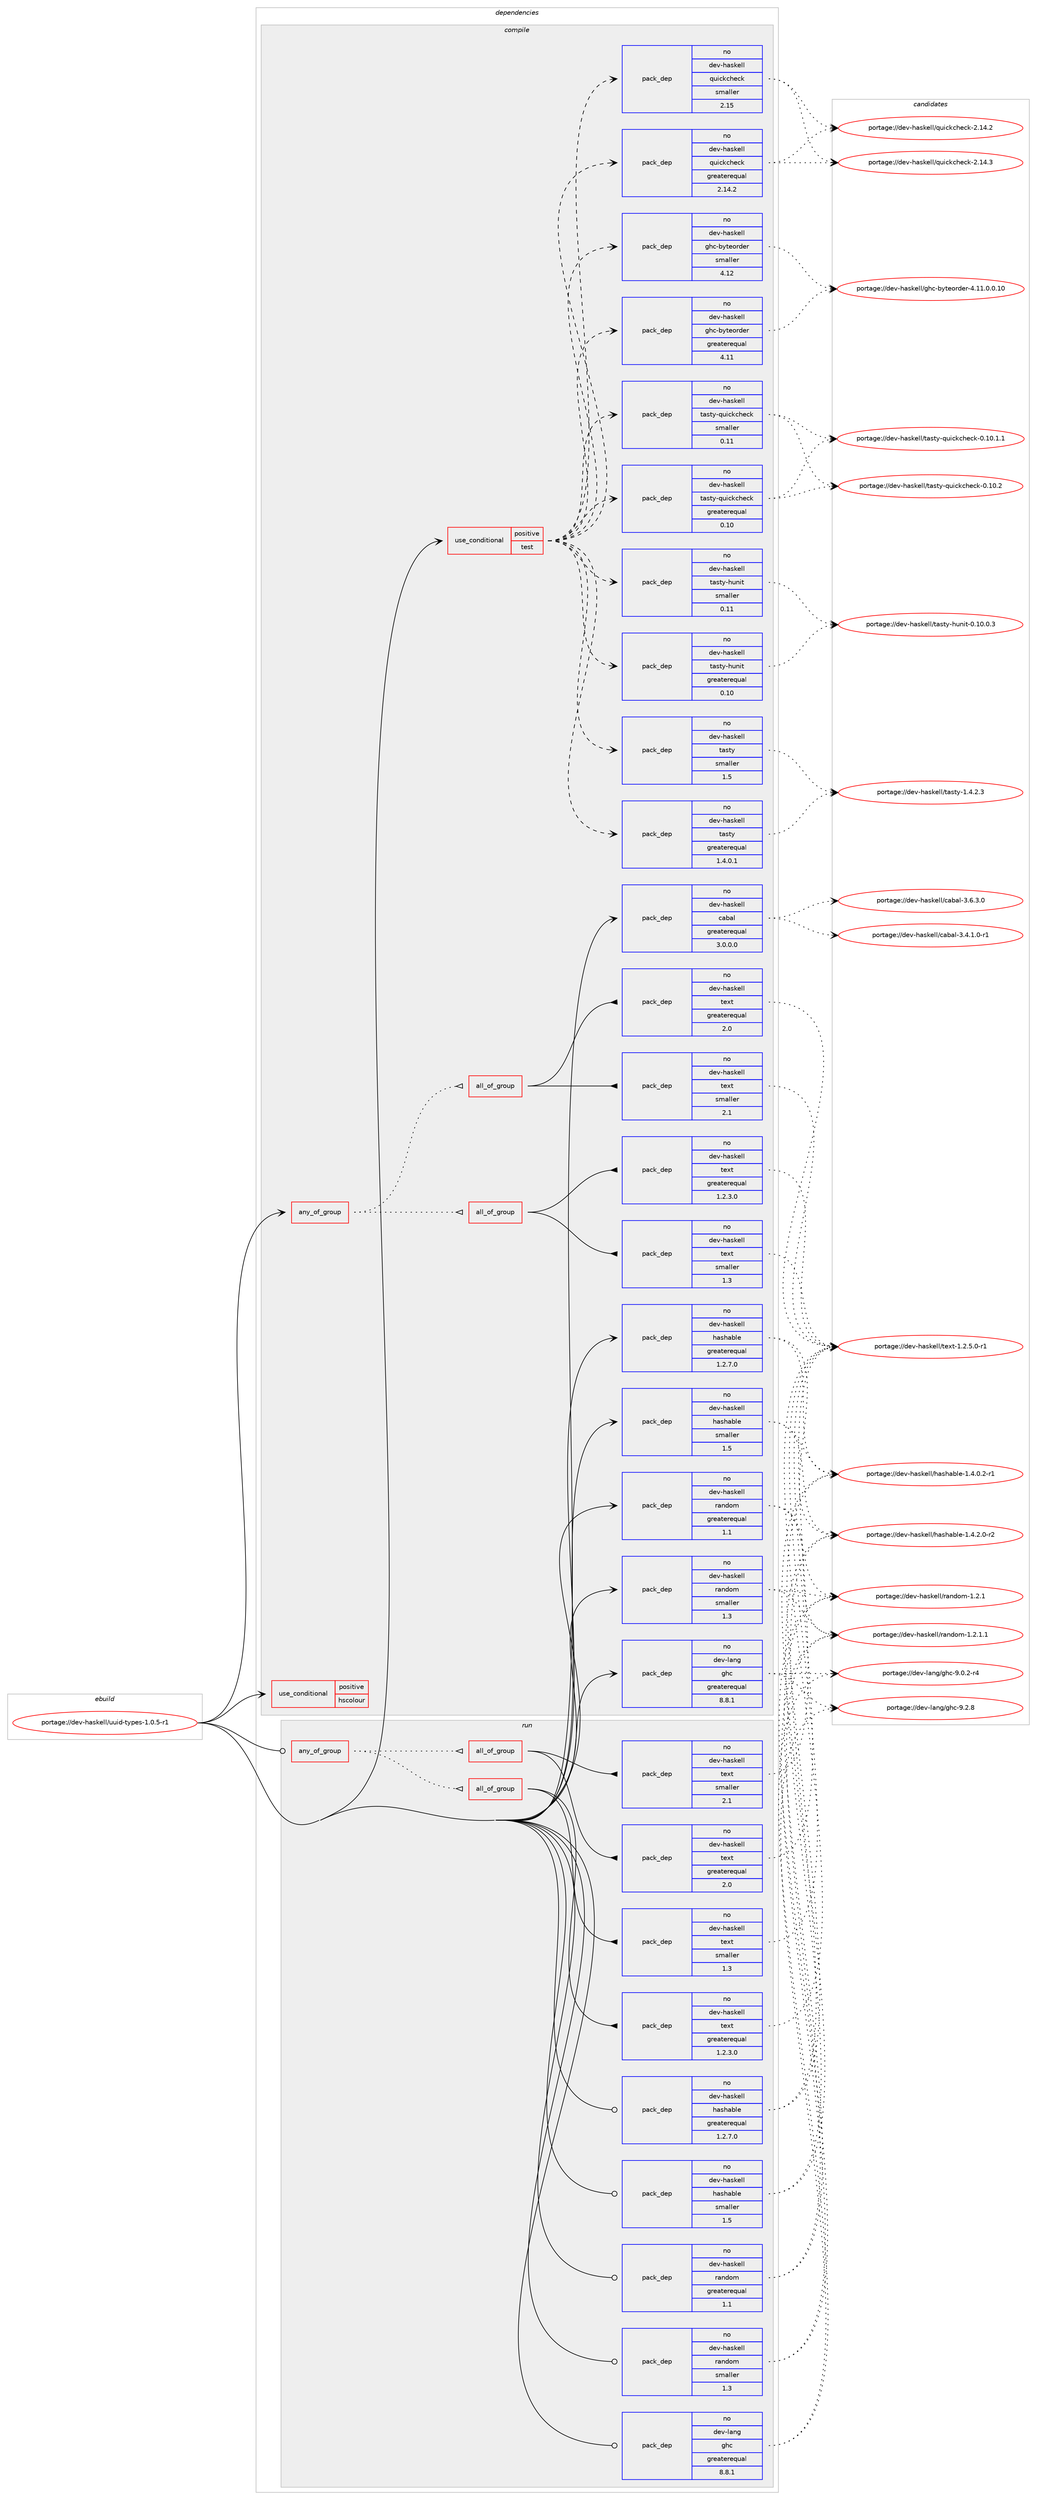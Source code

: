 digraph prolog {

# *************
# Graph options
# *************

newrank=true;
concentrate=true;
compound=true;
graph [rankdir=LR,fontname=Helvetica,fontsize=10,ranksep=1.5];#, ranksep=2.5, nodesep=0.2];
edge  [arrowhead=vee];
node  [fontname=Helvetica,fontsize=10];

# **********
# The ebuild
# **********

subgraph cluster_leftcol {
color=gray;
rank=same;
label=<<i>ebuild</i>>;
id [label="portage://dev-haskell/uuid-types-1.0.5-r1", color=red, width=4, href="../dev-haskell/uuid-types-1.0.5-r1.svg"];
}

# ****************
# The dependencies
# ****************

subgraph cluster_midcol {
color=gray;
label=<<i>dependencies</i>>;
subgraph cluster_compile {
fillcolor="#eeeeee";
style=filled;
label=<<i>compile</i>>;
subgraph any906 {
dependency45303 [label=<<TABLE BORDER="0" CELLBORDER="1" CELLSPACING="0" CELLPADDING="4"><TR><TD CELLPADDING="10">any_of_group</TD></TR></TABLE>>, shape=none, color=red];subgraph all111 {
dependency45304 [label=<<TABLE BORDER="0" CELLBORDER="1" CELLSPACING="0" CELLPADDING="4"><TR><TD CELLPADDING="10">all_of_group</TD></TR></TABLE>>, shape=none, color=red];subgraph pack23633 {
dependency45305 [label=<<TABLE BORDER="0" CELLBORDER="1" CELLSPACING="0" CELLPADDING="4" WIDTH="220"><TR><TD ROWSPAN="6" CELLPADDING="30">pack_dep</TD></TR><TR><TD WIDTH="110">no</TD></TR><TR><TD>dev-haskell</TD></TR><TR><TD>text</TD></TR><TR><TD>greaterequal</TD></TR><TR><TD>1.2.3.0</TD></TR></TABLE>>, shape=none, color=blue];
}
dependency45304:e -> dependency45305:w [weight=20,style="solid",arrowhead="inv"];
subgraph pack23634 {
dependency45306 [label=<<TABLE BORDER="0" CELLBORDER="1" CELLSPACING="0" CELLPADDING="4" WIDTH="220"><TR><TD ROWSPAN="6" CELLPADDING="30">pack_dep</TD></TR><TR><TD WIDTH="110">no</TD></TR><TR><TD>dev-haskell</TD></TR><TR><TD>text</TD></TR><TR><TD>smaller</TD></TR><TR><TD>1.3</TD></TR></TABLE>>, shape=none, color=blue];
}
dependency45304:e -> dependency45306:w [weight=20,style="solid",arrowhead="inv"];
}
dependency45303:e -> dependency45304:w [weight=20,style="dotted",arrowhead="oinv"];
subgraph all112 {
dependency45307 [label=<<TABLE BORDER="0" CELLBORDER="1" CELLSPACING="0" CELLPADDING="4"><TR><TD CELLPADDING="10">all_of_group</TD></TR></TABLE>>, shape=none, color=red];subgraph pack23635 {
dependency45308 [label=<<TABLE BORDER="0" CELLBORDER="1" CELLSPACING="0" CELLPADDING="4" WIDTH="220"><TR><TD ROWSPAN="6" CELLPADDING="30">pack_dep</TD></TR><TR><TD WIDTH="110">no</TD></TR><TR><TD>dev-haskell</TD></TR><TR><TD>text</TD></TR><TR><TD>greaterequal</TD></TR><TR><TD>2.0</TD></TR></TABLE>>, shape=none, color=blue];
}
dependency45307:e -> dependency45308:w [weight=20,style="solid",arrowhead="inv"];
subgraph pack23636 {
dependency45309 [label=<<TABLE BORDER="0" CELLBORDER="1" CELLSPACING="0" CELLPADDING="4" WIDTH="220"><TR><TD ROWSPAN="6" CELLPADDING="30">pack_dep</TD></TR><TR><TD WIDTH="110">no</TD></TR><TR><TD>dev-haskell</TD></TR><TR><TD>text</TD></TR><TR><TD>smaller</TD></TR><TR><TD>2.1</TD></TR></TABLE>>, shape=none, color=blue];
}
dependency45307:e -> dependency45309:w [weight=20,style="solid",arrowhead="inv"];
}
dependency45303:e -> dependency45307:w [weight=20,style="dotted",arrowhead="oinv"];
}
id:e -> dependency45303:w [weight=20,style="solid",arrowhead="vee"];
subgraph cond20656 {
dependency45310 [label=<<TABLE BORDER="0" CELLBORDER="1" CELLSPACING="0" CELLPADDING="4"><TR><TD ROWSPAN="3" CELLPADDING="10">use_conditional</TD></TR><TR><TD>positive</TD></TR><TR><TD>hscolour</TD></TR></TABLE>>, shape=none, color=red];
# *** BEGIN UNKNOWN DEPENDENCY TYPE (TODO) ***
# dependency45310 -> package_dependency(portage://dev-haskell/uuid-types-1.0.5-r1,install,no,dev-haskell,hscolour,none,[,,],[],[])
# *** END UNKNOWN DEPENDENCY TYPE (TODO) ***

}
id:e -> dependency45310:w [weight=20,style="solid",arrowhead="vee"];
subgraph cond20657 {
dependency45311 [label=<<TABLE BORDER="0" CELLBORDER="1" CELLSPACING="0" CELLPADDING="4"><TR><TD ROWSPAN="3" CELLPADDING="10">use_conditional</TD></TR><TR><TD>positive</TD></TR><TR><TD>test</TD></TR></TABLE>>, shape=none, color=red];
subgraph pack23637 {
dependency45312 [label=<<TABLE BORDER="0" CELLBORDER="1" CELLSPACING="0" CELLPADDING="4" WIDTH="220"><TR><TD ROWSPAN="6" CELLPADDING="30">pack_dep</TD></TR><TR><TD WIDTH="110">no</TD></TR><TR><TD>dev-haskell</TD></TR><TR><TD>ghc-byteorder</TD></TR><TR><TD>greaterequal</TD></TR><TR><TD>4.11</TD></TR></TABLE>>, shape=none, color=blue];
}
dependency45311:e -> dependency45312:w [weight=20,style="dashed",arrowhead="vee"];
subgraph pack23638 {
dependency45313 [label=<<TABLE BORDER="0" CELLBORDER="1" CELLSPACING="0" CELLPADDING="4" WIDTH="220"><TR><TD ROWSPAN="6" CELLPADDING="30">pack_dep</TD></TR><TR><TD WIDTH="110">no</TD></TR><TR><TD>dev-haskell</TD></TR><TR><TD>ghc-byteorder</TD></TR><TR><TD>smaller</TD></TR><TR><TD>4.12</TD></TR></TABLE>>, shape=none, color=blue];
}
dependency45311:e -> dependency45313:w [weight=20,style="dashed",arrowhead="vee"];
subgraph pack23639 {
dependency45314 [label=<<TABLE BORDER="0" CELLBORDER="1" CELLSPACING="0" CELLPADDING="4" WIDTH="220"><TR><TD ROWSPAN="6" CELLPADDING="30">pack_dep</TD></TR><TR><TD WIDTH="110">no</TD></TR><TR><TD>dev-haskell</TD></TR><TR><TD>quickcheck</TD></TR><TR><TD>greaterequal</TD></TR><TR><TD>2.14.2</TD></TR></TABLE>>, shape=none, color=blue];
}
dependency45311:e -> dependency45314:w [weight=20,style="dashed",arrowhead="vee"];
subgraph pack23640 {
dependency45315 [label=<<TABLE BORDER="0" CELLBORDER="1" CELLSPACING="0" CELLPADDING="4" WIDTH="220"><TR><TD ROWSPAN="6" CELLPADDING="30">pack_dep</TD></TR><TR><TD WIDTH="110">no</TD></TR><TR><TD>dev-haskell</TD></TR><TR><TD>quickcheck</TD></TR><TR><TD>smaller</TD></TR><TR><TD>2.15</TD></TR></TABLE>>, shape=none, color=blue];
}
dependency45311:e -> dependency45315:w [weight=20,style="dashed",arrowhead="vee"];
subgraph pack23641 {
dependency45316 [label=<<TABLE BORDER="0" CELLBORDER="1" CELLSPACING="0" CELLPADDING="4" WIDTH="220"><TR><TD ROWSPAN="6" CELLPADDING="30">pack_dep</TD></TR><TR><TD WIDTH="110">no</TD></TR><TR><TD>dev-haskell</TD></TR><TR><TD>tasty</TD></TR><TR><TD>greaterequal</TD></TR><TR><TD>1.4.0.1</TD></TR></TABLE>>, shape=none, color=blue];
}
dependency45311:e -> dependency45316:w [weight=20,style="dashed",arrowhead="vee"];
subgraph pack23642 {
dependency45317 [label=<<TABLE BORDER="0" CELLBORDER="1" CELLSPACING="0" CELLPADDING="4" WIDTH="220"><TR><TD ROWSPAN="6" CELLPADDING="30">pack_dep</TD></TR><TR><TD WIDTH="110">no</TD></TR><TR><TD>dev-haskell</TD></TR><TR><TD>tasty</TD></TR><TR><TD>smaller</TD></TR><TR><TD>1.5</TD></TR></TABLE>>, shape=none, color=blue];
}
dependency45311:e -> dependency45317:w [weight=20,style="dashed",arrowhead="vee"];
subgraph pack23643 {
dependency45318 [label=<<TABLE BORDER="0" CELLBORDER="1" CELLSPACING="0" CELLPADDING="4" WIDTH="220"><TR><TD ROWSPAN="6" CELLPADDING="30">pack_dep</TD></TR><TR><TD WIDTH="110">no</TD></TR><TR><TD>dev-haskell</TD></TR><TR><TD>tasty-hunit</TD></TR><TR><TD>greaterequal</TD></TR><TR><TD>0.10</TD></TR></TABLE>>, shape=none, color=blue];
}
dependency45311:e -> dependency45318:w [weight=20,style="dashed",arrowhead="vee"];
subgraph pack23644 {
dependency45319 [label=<<TABLE BORDER="0" CELLBORDER="1" CELLSPACING="0" CELLPADDING="4" WIDTH="220"><TR><TD ROWSPAN="6" CELLPADDING="30">pack_dep</TD></TR><TR><TD WIDTH="110">no</TD></TR><TR><TD>dev-haskell</TD></TR><TR><TD>tasty-hunit</TD></TR><TR><TD>smaller</TD></TR><TR><TD>0.11</TD></TR></TABLE>>, shape=none, color=blue];
}
dependency45311:e -> dependency45319:w [weight=20,style="dashed",arrowhead="vee"];
subgraph pack23645 {
dependency45320 [label=<<TABLE BORDER="0" CELLBORDER="1" CELLSPACING="0" CELLPADDING="4" WIDTH="220"><TR><TD ROWSPAN="6" CELLPADDING="30">pack_dep</TD></TR><TR><TD WIDTH="110">no</TD></TR><TR><TD>dev-haskell</TD></TR><TR><TD>tasty-quickcheck</TD></TR><TR><TD>greaterequal</TD></TR><TR><TD>0.10</TD></TR></TABLE>>, shape=none, color=blue];
}
dependency45311:e -> dependency45320:w [weight=20,style="dashed",arrowhead="vee"];
subgraph pack23646 {
dependency45321 [label=<<TABLE BORDER="0" CELLBORDER="1" CELLSPACING="0" CELLPADDING="4" WIDTH="220"><TR><TD ROWSPAN="6" CELLPADDING="30">pack_dep</TD></TR><TR><TD WIDTH="110">no</TD></TR><TR><TD>dev-haskell</TD></TR><TR><TD>tasty-quickcheck</TD></TR><TR><TD>smaller</TD></TR><TR><TD>0.11</TD></TR></TABLE>>, shape=none, color=blue];
}
dependency45311:e -> dependency45321:w [weight=20,style="dashed",arrowhead="vee"];
}
id:e -> dependency45311:w [weight=20,style="solid",arrowhead="vee"];
subgraph pack23647 {
dependency45322 [label=<<TABLE BORDER="0" CELLBORDER="1" CELLSPACING="0" CELLPADDING="4" WIDTH="220"><TR><TD ROWSPAN="6" CELLPADDING="30">pack_dep</TD></TR><TR><TD WIDTH="110">no</TD></TR><TR><TD>dev-haskell</TD></TR><TR><TD>cabal</TD></TR><TR><TD>greaterequal</TD></TR><TR><TD>3.0.0.0</TD></TR></TABLE>>, shape=none, color=blue];
}
id:e -> dependency45322:w [weight=20,style="solid",arrowhead="vee"];
subgraph pack23648 {
dependency45323 [label=<<TABLE BORDER="0" CELLBORDER="1" CELLSPACING="0" CELLPADDING="4" WIDTH="220"><TR><TD ROWSPAN="6" CELLPADDING="30">pack_dep</TD></TR><TR><TD WIDTH="110">no</TD></TR><TR><TD>dev-haskell</TD></TR><TR><TD>hashable</TD></TR><TR><TD>greaterequal</TD></TR><TR><TD>1.2.7.0</TD></TR></TABLE>>, shape=none, color=blue];
}
id:e -> dependency45323:w [weight=20,style="solid",arrowhead="vee"];
subgraph pack23649 {
dependency45324 [label=<<TABLE BORDER="0" CELLBORDER="1" CELLSPACING="0" CELLPADDING="4" WIDTH="220"><TR><TD ROWSPAN="6" CELLPADDING="30">pack_dep</TD></TR><TR><TD WIDTH="110">no</TD></TR><TR><TD>dev-haskell</TD></TR><TR><TD>hashable</TD></TR><TR><TD>smaller</TD></TR><TR><TD>1.5</TD></TR></TABLE>>, shape=none, color=blue];
}
id:e -> dependency45324:w [weight=20,style="solid",arrowhead="vee"];
subgraph pack23650 {
dependency45325 [label=<<TABLE BORDER="0" CELLBORDER="1" CELLSPACING="0" CELLPADDING="4" WIDTH="220"><TR><TD ROWSPAN="6" CELLPADDING="30">pack_dep</TD></TR><TR><TD WIDTH="110">no</TD></TR><TR><TD>dev-haskell</TD></TR><TR><TD>random</TD></TR><TR><TD>greaterequal</TD></TR><TR><TD>1.1</TD></TR></TABLE>>, shape=none, color=blue];
}
id:e -> dependency45325:w [weight=20,style="solid",arrowhead="vee"];
subgraph pack23651 {
dependency45326 [label=<<TABLE BORDER="0" CELLBORDER="1" CELLSPACING="0" CELLPADDING="4" WIDTH="220"><TR><TD ROWSPAN="6" CELLPADDING="30">pack_dep</TD></TR><TR><TD WIDTH="110">no</TD></TR><TR><TD>dev-haskell</TD></TR><TR><TD>random</TD></TR><TR><TD>smaller</TD></TR><TR><TD>1.3</TD></TR></TABLE>>, shape=none, color=blue];
}
id:e -> dependency45326:w [weight=20,style="solid",arrowhead="vee"];
# *** BEGIN UNKNOWN DEPENDENCY TYPE (TODO) ***
# id -> package_dependency(portage://dev-haskell/uuid-types-1.0.5-r1,install,no,dev-haskell,text,none,[,,],any_same_slot,[use(optenable(profile),none)])
# *** END UNKNOWN DEPENDENCY TYPE (TODO) ***

subgraph pack23652 {
dependency45327 [label=<<TABLE BORDER="0" CELLBORDER="1" CELLSPACING="0" CELLPADDING="4" WIDTH="220"><TR><TD ROWSPAN="6" CELLPADDING="30">pack_dep</TD></TR><TR><TD WIDTH="110">no</TD></TR><TR><TD>dev-lang</TD></TR><TR><TD>ghc</TD></TR><TR><TD>greaterequal</TD></TR><TR><TD>8.8.1</TD></TR></TABLE>>, shape=none, color=blue];
}
id:e -> dependency45327:w [weight=20,style="solid",arrowhead="vee"];
}
subgraph cluster_compileandrun {
fillcolor="#eeeeee";
style=filled;
label=<<i>compile and run</i>>;
}
subgraph cluster_run {
fillcolor="#eeeeee";
style=filled;
label=<<i>run</i>>;
subgraph any907 {
dependency45328 [label=<<TABLE BORDER="0" CELLBORDER="1" CELLSPACING="0" CELLPADDING="4"><TR><TD CELLPADDING="10">any_of_group</TD></TR></TABLE>>, shape=none, color=red];subgraph all113 {
dependency45329 [label=<<TABLE BORDER="0" CELLBORDER="1" CELLSPACING="0" CELLPADDING="4"><TR><TD CELLPADDING="10">all_of_group</TD></TR></TABLE>>, shape=none, color=red];subgraph pack23653 {
dependency45330 [label=<<TABLE BORDER="0" CELLBORDER="1" CELLSPACING="0" CELLPADDING="4" WIDTH="220"><TR><TD ROWSPAN="6" CELLPADDING="30">pack_dep</TD></TR><TR><TD WIDTH="110">no</TD></TR><TR><TD>dev-haskell</TD></TR><TR><TD>text</TD></TR><TR><TD>greaterequal</TD></TR><TR><TD>1.2.3.0</TD></TR></TABLE>>, shape=none, color=blue];
}
dependency45329:e -> dependency45330:w [weight=20,style="solid",arrowhead="inv"];
subgraph pack23654 {
dependency45331 [label=<<TABLE BORDER="0" CELLBORDER="1" CELLSPACING="0" CELLPADDING="4" WIDTH="220"><TR><TD ROWSPAN="6" CELLPADDING="30">pack_dep</TD></TR><TR><TD WIDTH="110">no</TD></TR><TR><TD>dev-haskell</TD></TR><TR><TD>text</TD></TR><TR><TD>smaller</TD></TR><TR><TD>1.3</TD></TR></TABLE>>, shape=none, color=blue];
}
dependency45329:e -> dependency45331:w [weight=20,style="solid",arrowhead="inv"];
}
dependency45328:e -> dependency45329:w [weight=20,style="dotted",arrowhead="oinv"];
subgraph all114 {
dependency45332 [label=<<TABLE BORDER="0" CELLBORDER="1" CELLSPACING="0" CELLPADDING="4"><TR><TD CELLPADDING="10">all_of_group</TD></TR></TABLE>>, shape=none, color=red];subgraph pack23655 {
dependency45333 [label=<<TABLE BORDER="0" CELLBORDER="1" CELLSPACING="0" CELLPADDING="4" WIDTH="220"><TR><TD ROWSPAN="6" CELLPADDING="30">pack_dep</TD></TR><TR><TD WIDTH="110">no</TD></TR><TR><TD>dev-haskell</TD></TR><TR><TD>text</TD></TR><TR><TD>greaterequal</TD></TR><TR><TD>2.0</TD></TR></TABLE>>, shape=none, color=blue];
}
dependency45332:e -> dependency45333:w [weight=20,style="solid",arrowhead="inv"];
subgraph pack23656 {
dependency45334 [label=<<TABLE BORDER="0" CELLBORDER="1" CELLSPACING="0" CELLPADDING="4" WIDTH="220"><TR><TD ROWSPAN="6" CELLPADDING="30">pack_dep</TD></TR><TR><TD WIDTH="110">no</TD></TR><TR><TD>dev-haskell</TD></TR><TR><TD>text</TD></TR><TR><TD>smaller</TD></TR><TR><TD>2.1</TD></TR></TABLE>>, shape=none, color=blue];
}
dependency45332:e -> dependency45334:w [weight=20,style="solid",arrowhead="inv"];
}
dependency45328:e -> dependency45332:w [weight=20,style="dotted",arrowhead="oinv"];
}
id:e -> dependency45328:w [weight=20,style="solid",arrowhead="odot"];
subgraph pack23657 {
dependency45335 [label=<<TABLE BORDER="0" CELLBORDER="1" CELLSPACING="0" CELLPADDING="4" WIDTH="220"><TR><TD ROWSPAN="6" CELLPADDING="30">pack_dep</TD></TR><TR><TD WIDTH="110">no</TD></TR><TR><TD>dev-haskell</TD></TR><TR><TD>hashable</TD></TR><TR><TD>greaterequal</TD></TR><TR><TD>1.2.7.0</TD></TR></TABLE>>, shape=none, color=blue];
}
id:e -> dependency45335:w [weight=20,style="solid",arrowhead="odot"];
subgraph pack23658 {
dependency45336 [label=<<TABLE BORDER="0" CELLBORDER="1" CELLSPACING="0" CELLPADDING="4" WIDTH="220"><TR><TD ROWSPAN="6" CELLPADDING="30">pack_dep</TD></TR><TR><TD WIDTH="110">no</TD></TR><TR><TD>dev-haskell</TD></TR><TR><TD>hashable</TD></TR><TR><TD>smaller</TD></TR><TR><TD>1.5</TD></TR></TABLE>>, shape=none, color=blue];
}
id:e -> dependency45336:w [weight=20,style="solid",arrowhead="odot"];
subgraph pack23659 {
dependency45337 [label=<<TABLE BORDER="0" CELLBORDER="1" CELLSPACING="0" CELLPADDING="4" WIDTH="220"><TR><TD ROWSPAN="6" CELLPADDING="30">pack_dep</TD></TR><TR><TD WIDTH="110">no</TD></TR><TR><TD>dev-haskell</TD></TR><TR><TD>random</TD></TR><TR><TD>greaterequal</TD></TR><TR><TD>1.1</TD></TR></TABLE>>, shape=none, color=blue];
}
id:e -> dependency45337:w [weight=20,style="solid",arrowhead="odot"];
subgraph pack23660 {
dependency45338 [label=<<TABLE BORDER="0" CELLBORDER="1" CELLSPACING="0" CELLPADDING="4" WIDTH="220"><TR><TD ROWSPAN="6" CELLPADDING="30">pack_dep</TD></TR><TR><TD WIDTH="110">no</TD></TR><TR><TD>dev-haskell</TD></TR><TR><TD>random</TD></TR><TR><TD>smaller</TD></TR><TR><TD>1.3</TD></TR></TABLE>>, shape=none, color=blue];
}
id:e -> dependency45338:w [weight=20,style="solid",arrowhead="odot"];
# *** BEGIN UNKNOWN DEPENDENCY TYPE (TODO) ***
# id -> package_dependency(portage://dev-haskell/uuid-types-1.0.5-r1,run,no,dev-haskell,text,none,[,,],any_same_slot,[use(optenable(profile),none)])
# *** END UNKNOWN DEPENDENCY TYPE (TODO) ***

subgraph pack23661 {
dependency45339 [label=<<TABLE BORDER="0" CELLBORDER="1" CELLSPACING="0" CELLPADDING="4" WIDTH="220"><TR><TD ROWSPAN="6" CELLPADDING="30">pack_dep</TD></TR><TR><TD WIDTH="110">no</TD></TR><TR><TD>dev-lang</TD></TR><TR><TD>ghc</TD></TR><TR><TD>greaterequal</TD></TR><TR><TD>8.8.1</TD></TR></TABLE>>, shape=none, color=blue];
}
id:e -> dependency45339:w [weight=20,style="solid",arrowhead="odot"];
# *** BEGIN UNKNOWN DEPENDENCY TYPE (TODO) ***
# id -> package_dependency(portage://dev-haskell/uuid-types-1.0.5-r1,run,no,dev-lang,ghc,none,[,,],any_same_slot,[use(optenable(profile),none)])
# *** END UNKNOWN DEPENDENCY TYPE (TODO) ***

}
}

# **************
# The candidates
# **************

subgraph cluster_choices {
rank=same;
color=gray;
label=<<i>candidates</i>>;

subgraph choice23633 {
color=black;
nodesep=1;
choice10010111845104971151071011081084711610112011645494650465346484511449 [label="portage://dev-haskell/text-1.2.5.0-r1", color=red, width=4,href="../dev-haskell/text-1.2.5.0-r1.svg"];
dependency45305:e -> choice10010111845104971151071011081084711610112011645494650465346484511449:w [style=dotted,weight="100"];
}
subgraph choice23634 {
color=black;
nodesep=1;
choice10010111845104971151071011081084711610112011645494650465346484511449 [label="portage://dev-haskell/text-1.2.5.0-r1", color=red, width=4,href="../dev-haskell/text-1.2.5.0-r1.svg"];
dependency45306:e -> choice10010111845104971151071011081084711610112011645494650465346484511449:w [style=dotted,weight="100"];
}
subgraph choice23635 {
color=black;
nodesep=1;
choice10010111845104971151071011081084711610112011645494650465346484511449 [label="portage://dev-haskell/text-1.2.5.0-r1", color=red, width=4,href="../dev-haskell/text-1.2.5.0-r1.svg"];
dependency45308:e -> choice10010111845104971151071011081084711610112011645494650465346484511449:w [style=dotted,weight="100"];
}
subgraph choice23636 {
color=black;
nodesep=1;
choice10010111845104971151071011081084711610112011645494650465346484511449 [label="portage://dev-haskell/text-1.2.5.0-r1", color=red, width=4,href="../dev-haskell/text-1.2.5.0-r1.svg"];
dependency45309:e -> choice10010111845104971151071011081084711610112011645494650465346484511449:w [style=dotted,weight="100"];
}
subgraph choice23637 {
color=black;
nodesep=1;
choice100101118451049711510710110810847103104994598121116101111114100101114455246494946484648464948 [label="portage://dev-haskell/ghc-byteorder-4.11.0.0.10", color=red, width=4,href="../dev-haskell/ghc-byteorder-4.11.0.0.10.svg"];
dependency45312:e -> choice100101118451049711510710110810847103104994598121116101111114100101114455246494946484648464948:w [style=dotted,weight="100"];
}
subgraph choice23638 {
color=black;
nodesep=1;
choice100101118451049711510710110810847103104994598121116101111114100101114455246494946484648464948 [label="portage://dev-haskell/ghc-byteorder-4.11.0.0.10", color=red, width=4,href="../dev-haskell/ghc-byteorder-4.11.0.0.10.svg"];
dependency45313:e -> choice100101118451049711510710110810847103104994598121116101111114100101114455246494946484648464948:w [style=dotted,weight="100"];
}
subgraph choice23639 {
color=black;
nodesep=1;
choice10010111845104971151071011081084711311710599107991041019910745504649524650 [label="portage://dev-haskell/quickcheck-2.14.2", color=red, width=4,href="../dev-haskell/quickcheck-2.14.2.svg"];
choice10010111845104971151071011081084711311710599107991041019910745504649524651 [label="portage://dev-haskell/quickcheck-2.14.3", color=red, width=4,href="../dev-haskell/quickcheck-2.14.3.svg"];
dependency45314:e -> choice10010111845104971151071011081084711311710599107991041019910745504649524650:w [style=dotted,weight="100"];
dependency45314:e -> choice10010111845104971151071011081084711311710599107991041019910745504649524651:w [style=dotted,weight="100"];
}
subgraph choice23640 {
color=black;
nodesep=1;
choice10010111845104971151071011081084711311710599107991041019910745504649524650 [label="portage://dev-haskell/quickcheck-2.14.2", color=red, width=4,href="../dev-haskell/quickcheck-2.14.2.svg"];
choice10010111845104971151071011081084711311710599107991041019910745504649524651 [label="portage://dev-haskell/quickcheck-2.14.3", color=red, width=4,href="../dev-haskell/quickcheck-2.14.3.svg"];
dependency45315:e -> choice10010111845104971151071011081084711311710599107991041019910745504649524650:w [style=dotted,weight="100"];
dependency45315:e -> choice10010111845104971151071011081084711311710599107991041019910745504649524651:w [style=dotted,weight="100"];
}
subgraph choice23641 {
color=black;
nodesep=1;
choice100101118451049711510710110810847116971151161214549465246504651 [label="portage://dev-haskell/tasty-1.4.2.3", color=red, width=4,href="../dev-haskell/tasty-1.4.2.3.svg"];
dependency45316:e -> choice100101118451049711510710110810847116971151161214549465246504651:w [style=dotted,weight="100"];
}
subgraph choice23642 {
color=black;
nodesep=1;
choice100101118451049711510710110810847116971151161214549465246504651 [label="portage://dev-haskell/tasty-1.4.2.3", color=red, width=4,href="../dev-haskell/tasty-1.4.2.3.svg"];
dependency45317:e -> choice100101118451049711510710110810847116971151161214549465246504651:w [style=dotted,weight="100"];
}
subgraph choice23643 {
color=black;
nodesep=1;
choice1001011184510497115107101108108471169711511612145104117110105116454846494846484651 [label="portage://dev-haskell/tasty-hunit-0.10.0.3", color=red, width=4,href="../dev-haskell/tasty-hunit-0.10.0.3.svg"];
dependency45318:e -> choice1001011184510497115107101108108471169711511612145104117110105116454846494846484651:w [style=dotted,weight="100"];
}
subgraph choice23644 {
color=black;
nodesep=1;
choice1001011184510497115107101108108471169711511612145104117110105116454846494846484651 [label="portage://dev-haskell/tasty-hunit-0.10.0.3", color=red, width=4,href="../dev-haskell/tasty-hunit-0.10.0.3.svg"];
dependency45319:e -> choice1001011184510497115107101108108471169711511612145104117110105116454846494846484651:w [style=dotted,weight="100"];
}
subgraph choice23645 {
color=black;
nodesep=1;
choice1001011184510497115107101108108471169711511612145113117105991079910410199107454846494846494649 [label="portage://dev-haskell/tasty-quickcheck-0.10.1.1", color=red, width=4,href="../dev-haskell/tasty-quickcheck-0.10.1.1.svg"];
choice100101118451049711510710110810847116971151161214511311710599107991041019910745484649484650 [label="portage://dev-haskell/tasty-quickcheck-0.10.2", color=red, width=4,href="../dev-haskell/tasty-quickcheck-0.10.2.svg"];
dependency45320:e -> choice1001011184510497115107101108108471169711511612145113117105991079910410199107454846494846494649:w [style=dotted,weight="100"];
dependency45320:e -> choice100101118451049711510710110810847116971151161214511311710599107991041019910745484649484650:w [style=dotted,weight="100"];
}
subgraph choice23646 {
color=black;
nodesep=1;
choice1001011184510497115107101108108471169711511612145113117105991079910410199107454846494846494649 [label="portage://dev-haskell/tasty-quickcheck-0.10.1.1", color=red, width=4,href="../dev-haskell/tasty-quickcheck-0.10.1.1.svg"];
choice100101118451049711510710110810847116971151161214511311710599107991041019910745484649484650 [label="portage://dev-haskell/tasty-quickcheck-0.10.2", color=red, width=4,href="../dev-haskell/tasty-quickcheck-0.10.2.svg"];
dependency45321:e -> choice1001011184510497115107101108108471169711511612145113117105991079910410199107454846494846494649:w [style=dotted,weight="100"];
dependency45321:e -> choice100101118451049711510710110810847116971151161214511311710599107991041019910745484649484650:w [style=dotted,weight="100"];
}
subgraph choice23647 {
color=black;
nodesep=1;
choice1001011184510497115107101108108479997989710845514652464946484511449 [label="portage://dev-haskell/cabal-3.4.1.0-r1", color=red, width=4,href="../dev-haskell/cabal-3.4.1.0-r1.svg"];
choice100101118451049711510710110810847999798971084551465446514648 [label="portage://dev-haskell/cabal-3.6.3.0", color=red, width=4,href="../dev-haskell/cabal-3.6.3.0.svg"];
dependency45322:e -> choice1001011184510497115107101108108479997989710845514652464946484511449:w [style=dotted,weight="100"];
dependency45322:e -> choice100101118451049711510710110810847999798971084551465446514648:w [style=dotted,weight="100"];
}
subgraph choice23648 {
color=black;
nodesep=1;
choice10010111845104971151071011081084710497115104979810810145494652464846504511449 [label="portage://dev-haskell/hashable-1.4.0.2-r1", color=red, width=4,href="../dev-haskell/hashable-1.4.0.2-r1.svg"];
choice10010111845104971151071011081084710497115104979810810145494652465046484511450 [label="portage://dev-haskell/hashable-1.4.2.0-r2", color=red, width=4,href="../dev-haskell/hashable-1.4.2.0-r2.svg"];
dependency45323:e -> choice10010111845104971151071011081084710497115104979810810145494652464846504511449:w [style=dotted,weight="100"];
dependency45323:e -> choice10010111845104971151071011081084710497115104979810810145494652465046484511450:w [style=dotted,weight="100"];
}
subgraph choice23649 {
color=black;
nodesep=1;
choice10010111845104971151071011081084710497115104979810810145494652464846504511449 [label="portage://dev-haskell/hashable-1.4.0.2-r1", color=red, width=4,href="../dev-haskell/hashable-1.4.0.2-r1.svg"];
choice10010111845104971151071011081084710497115104979810810145494652465046484511450 [label="portage://dev-haskell/hashable-1.4.2.0-r2", color=red, width=4,href="../dev-haskell/hashable-1.4.2.0-r2.svg"];
dependency45324:e -> choice10010111845104971151071011081084710497115104979810810145494652464846504511449:w [style=dotted,weight="100"];
dependency45324:e -> choice10010111845104971151071011081084710497115104979810810145494652465046484511450:w [style=dotted,weight="100"];
}
subgraph choice23650 {
color=black;
nodesep=1;
choice10010111845104971151071011081084711497110100111109454946504649 [label="portage://dev-haskell/random-1.2.1", color=red, width=4,href="../dev-haskell/random-1.2.1.svg"];
choice100101118451049711510710110810847114971101001111094549465046494649 [label="portage://dev-haskell/random-1.2.1.1", color=red, width=4,href="../dev-haskell/random-1.2.1.1.svg"];
dependency45325:e -> choice10010111845104971151071011081084711497110100111109454946504649:w [style=dotted,weight="100"];
dependency45325:e -> choice100101118451049711510710110810847114971101001111094549465046494649:w [style=dotted,weight="100"];
}
subgraph choice23651 {
color=black;
nodesep=1;
choice10010111845104971151071011081084711497110100111109454946504649 [label="portage://dev-haskell/random-1.2.1", color=red, width=4,href="../dev-haskell/random-1.2.1.svg"];
choice100101118451049711510710110810847114971101001111094549465046494649 [label="portage://dev-haskell/random-1.2.1.1", color=red, width=4,href="../dev-haskell/random-1.2.1.1.svg"];
dependency45326:e -> choice10010111845104971151071011081084711497110100111109454946504649:w [style=dotted,weight="100"];
dependency45326:e -> choice100101118451049711510710110810847114971101001111094549465046494649:w [style=dotted,weight="100"];
}
subgraph choice23652 {
color=black;
nodesep=1;
choice100101118451089711010347103104994557464846504511452 [label="portage://dev-lang/ghc-9.0.2-r4", color=red, width=4,href="../dev-lang/ghc-9.0.2-r4.svg"];
choice10010111845108971101034710310499455746504656 [label="portage://dev-lang/ghc-9.2.8", color=red, width=4,href="../dev-lang/ghc-9.2.8.svg"];
dependency45327:e -> choice100101118451089711010347103104994557464846504511452:w [style=dotted,weight="100"];
dependency45327:e -> choice10010111845108971101034710310499455746504656:w [style=dotted,weight="100"];
}
subgraph choice23653 {
color=black;
nodesep=1;
choice10010111845104971151071011081084711610112011645494650465346484511449 [label="portage://dev-haskell/text-1.2.5.0-r1", color=red, width=4,href="../dev-haskell/text-1.2.5.0-r1.svg"];
dependency45330:e -> choice10010111845104971151071011081084711610112011645494650465346484511449:w [style=dotted,weight="100"];
}
subgraph choice23654 {
color=black;
nodesep=1;
choice10010111845104971151071011081084711610112011645494650465346484511449 [label="portage://dev-haskell/text-1.2.5.0-r1", color=red, width=4,href="../dev-haskell/text-1.2.5.0-r1.svg"];
dependency45331:e -> choice10010111845104971151071011081084711610112011645494650465346484511449:w [style=dotted,weight="100"];
}
subgraph choice23655 {
color=black;
nodesep=1;
choice10010111845104971151071011081084711610112011645494650465346484511449 [label="portage://dev-haskell/text-1.2.5.0-r1", color=red, width=4,href="../dev-haskell/text-1.2.5.0-r1.svg"];
dependency45333:e -> choice10010111845104971151071011081084711610112011645494650465346484511449:w [style=dotted,weight="100"];
}
subgraph choice23656 {
color=black;
nodesep=1;
choice10010111845104971151071011081084711610112011645494650465346484511449 [label="portage://dev-haskell/text-1.2.5.0-r1", color=red, width=4,href="../dev-haskell/text-1.2.5.0-r1.svg"];
dependency45334:e -> choice10010111845104971151071011081084711610112011645494650465346484511449:w [style=dotted,weight="100"];
}
subgraph choice23657 {
color=black;
nodesep=1;
choice10010111845104971151071011081084710497115104979810810145494652464846504511449 [label="portage://dev-haskell/hashable-1.4.0.2-r1", color=red, width=4,href="../dev-haskell/hashable-1.4.0.2-r1.svg"];
choice10010111845104971151071011081084710497115104979810810145494652465046484511450 [label="portage://dev-haskell/hashable-1.4.2.0-r2", color=red, width=4,href="../dev-haskell/hashable-1.4.2.0-r2.svg"];
dependency45335:e -> choice10010111845104971151071011081084710497115104979810810145494652464846504511449:w [style=dotted,weight="100"];
dependency45335:e -> choice10010111845104971151071011081084710497115104979810810145494652465046484511450:w [style=dotted,weight="100"];
}
subgraph choice23658 {
color=black;
nodesep=1;
choice10010111845104971151071011081084710497115104979810810145494652464846504511449 [label="portage://dev-haskell/hashable-1.4.0.2-r1", color=red, width=4,href="../dev-haskell/hashable-1.4.0.2-r1.svg"];
choice10010111845104971151071011081084710497115104979810810145494652465046484511450 [label="portage://dev-haskell/hashable-1.4.2.0-r2", color=red, width=4,href="../dev-haskell/hashable-1.4.2.0-r2.svg"];
dependency45336:e -> choice10010111845104971151071011081084710497115104979810810145494652464846504511449:w [style=dotted,weight="100"];
dependency45336:e -> choice10010111845104971151071011081084710497115104979810810145494652465046484511450:w [style=dotted,weight="100"];
}
subgraph choice23659 {
color=black;
nodesep=1;
choice10010111845104971151071011081084711497110100111109454946504649 [label="portage://dev-haskell/random-1.2.1", color=red, width=4,href="../dev-haskell/random-1.2.1.svg"];
choice100101118451049711510710110810847114971101001111094549465046494649 [label="portage://dev-haskell/random-1.2.1.1", color=red, width=4,href="../dev-haskell/random-1.2.1.1.svg"];
dependency45337:e -> choice10010111845104971151071011081084711497110100111109454946504649:w [style=dotted,weight="100"];
dependency45337:e -> choice100101118451049711510710110810847114971101001111094549465046494649:w [style=dotted,weight="100"];
}
subgraph choice23660 {
color=black;
nodesep=1;
choice10010111845104971151071011081084711497110100111109454946504649 [label="portage://dev-haskell/random-1.2.1", color=red, width=4,href="../dev-haskell/random-1.2.1.svg"];
choice100101118451049711510710110810847114971101001111094549465046494649 [label="portage://dev-haskell/random-1.2.1.1", color=red, width=4,href="../dev-haskell/random-1.2.1.1.svg"];
dependency45338:e -> choice10010111845104971151071011081084711497110100111109454946504649:w [style=dotted,weight="100"];
dependency45338:e -> choice100101118451049711510710110810847114971101001111094549465046494649:w [style=dotted,weight="100"];
}
subgraph choice23661 {
color=black;
nodesep=1;
choice100101118451089711010347103104994557464846504511452 [label="portage://dev-lang/ghc-9.0.2-r4", color=red, width=4,href="../dev-lang/ghc-9.0.2-r4.svg"];
choice10010111845108971101034710310499455746504656 [label="portage://dev-lang/ghc-9.2.8", color=red, width=4,href="../dev-lang/ghc-9.2.8.svg"];
dependency45339:e -> choice100101118451089711010347103104994557464846504511452:w [style=dotted,weight="100"];
dependency45339:e -> choice10010111845108971101034710310499455746504656:w [style=dotted,weight="100"];
}
}

}
